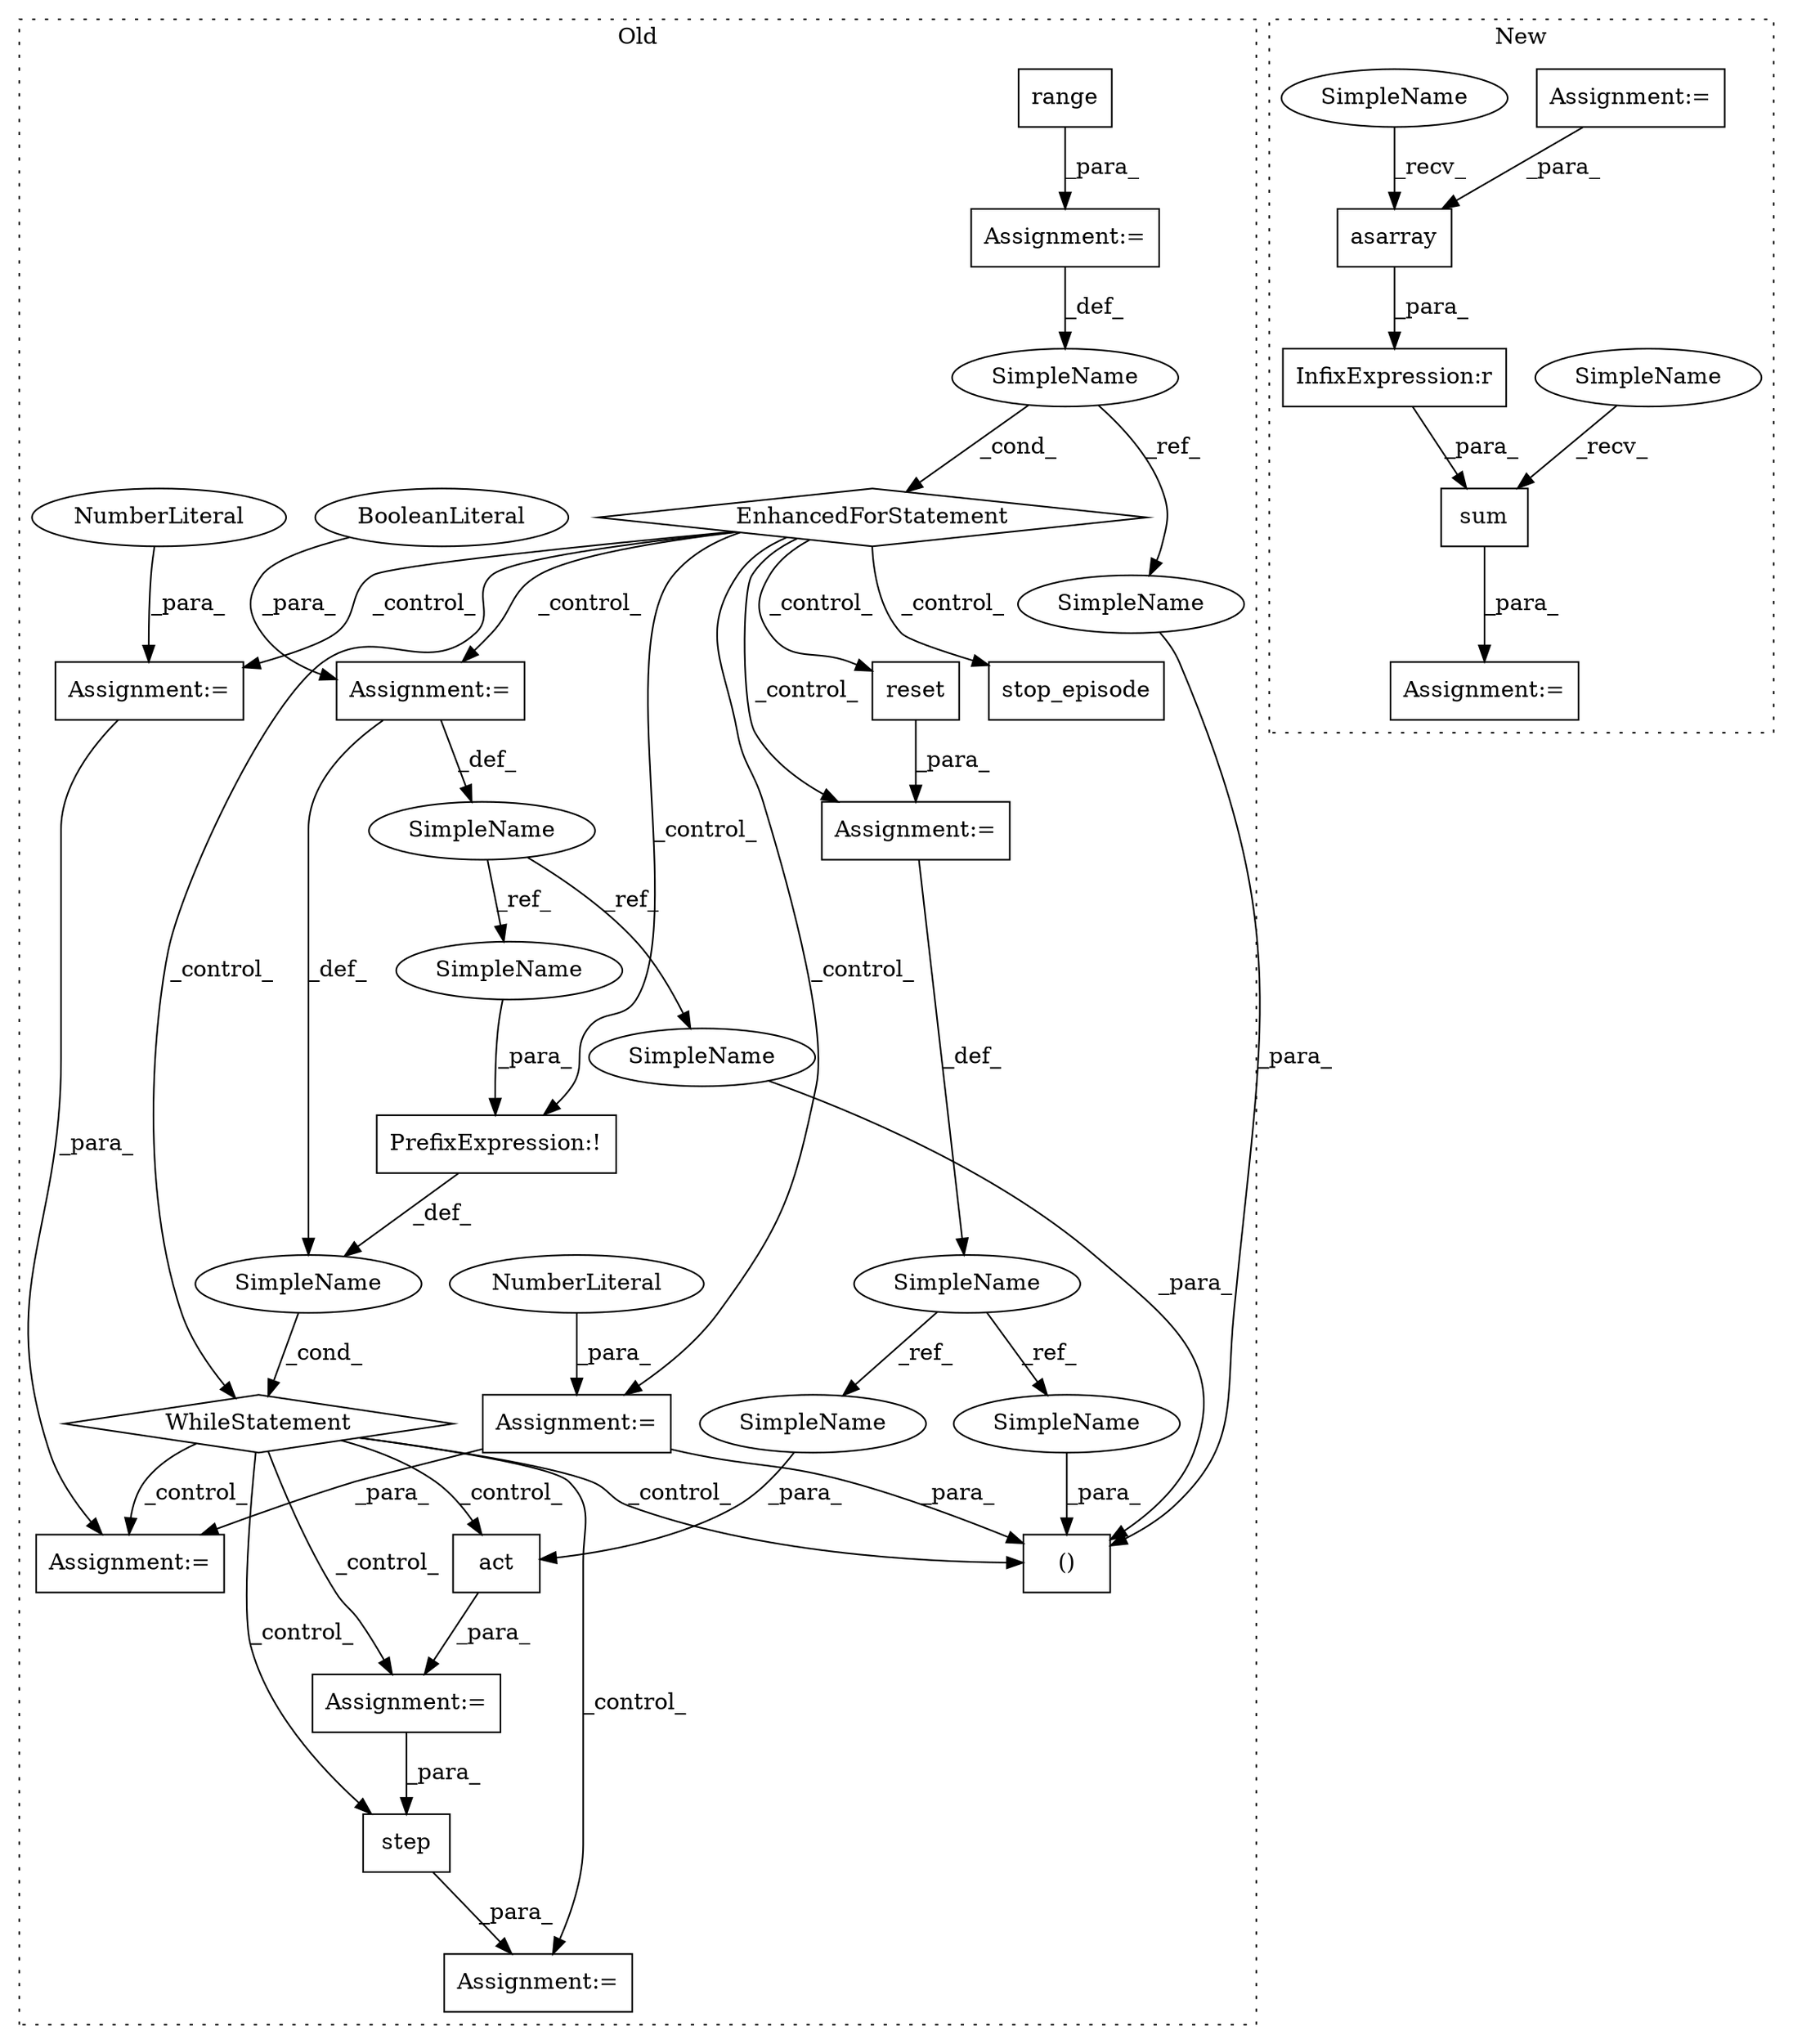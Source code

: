 digraph G {
subgraph cluster0 {
1 [label="EnhancedForStatement" a="70" s="2185,2264" l="53,2" shape="diamond"];
3 [label="Assignment:=" a="7" s="2185,2264" l="53,2" shape="box"];
5 [label="Assignment:=" a="7" s="2345" l="1" shape="box"];
6 [label="SimpleName" a="42" s="2242" l="1" shape="ellipse"];
9 [label="Assignment:=" a="7" s="2514" l="2" shape="box"];
10 [label="()" a="106" s="2421" l="53" shape="box"];
11 [label="PrefixExpression:!" a="38" s="2364" l="1" shape="box"];
12 [label="range" a="32" s="2246,2263" l="6,1" shape="box"];
13 [label="SimpleName" a="42" s="" l="" shape="ellipse"];
14 [label="reset" a="32" s="2306" l="7" shape="box"];
15 [label="step" a="32" s="2485,2496" l="5,1" shape="box"];
16 [label="Assignment:=" a="7" s="2281" l="1" shape="box"];
17 [label="Assignment:=" a="7" s="2387" l="1" shape="box"];
18 [label="Assignment:=" a="7" s="2474" l="2" shape="box"];
19 [label="Assignment:=" a="7" s="2296" l="1" shape="box"];
20 [label="WhileStatement" a="61" s="2357,2369" l="7,2" shape="diamond"];
22 [label="Assignment:=" a="7" s="2325" l="1" shape="box"];
23 [label="NumberLiteral" a="34" s="2282" l="3" shape="ellipse"];
24 [label="NumberLiteral" a="34" s="2346" l="3" shape="ellipse"];
25 [label="act" a="32" s="2394,2401" l="4,1" shape="box"];
26 [label="stop_episode" a="32" s="2544" l="14" shape="box"];
27 [label="BooleanLiteral" a="9" s="2326" l="5" shape="ellipse"];
28 [label="SimpleName" a="42" s="2321" l="4" shape="ellipse"];
29 [label="SimpleName" a="42" s="2293" l="3" shape="ellipse"];
30 [label="SimpleName" a="42" s="2473" l="1" shape="ellipse"];
31 [label="SimpleName" a="42" s="2398" l="3" shape="ellipse"];
32 [label="SimpleName" a="42" s="2421" l="3" shape="ellipse"];
33 [label="SimpleName" a="42" s="2456" l="4" shape="ellipse"];
34 [label="SimpleName" a="42" s="2365" l="4" shape="ellipse"];
label = "Old";
style="dotted";
}
subgraph cluster1 {
2 [label="asarray" a="32" s="2422,2442" l="8,1" shape="box"];
4 [label="Assignment:=" a="7" s="2405" l="1" shape="box"];
7 [label="sum" a="32" s="2412,2464" l="4,1" shape="box"];
8 [label="InfixExpression:r" a="27" s="2443" l="4" shape="box"];
21 [label="Assignment:=" a="7" s="2320" l="1" shape="box"];
35 [label="SimpleName" a="42" s="2406" l="5" shape="ellipse"];
36 [label="SimpleName" a="42" s="2416" l="5" shape="ellipse"];
label = "New";
style="dotted";
}
1 -> 20 [label="_control_"];
1 -> 26 [label="_control_"];
1 -> 14 [label="_control_"];
1 -> 5 [label="_control_"];
1 -> 22 [label="_control_"];
1 -> 16 [label="_control_"];
1 -> 19 [label="_control_"];
1 -> 11 [label="_control_"];
2 -> 8 [label="_para_"];
3 -> 6 [label="_def_"];
5 -> 10 [label="_para_"];
5 -> 9 [label="_para_"];
6 -> 30 [label="_ref_"];
6 -> 1 [label="_cond_"];
7 -> 4 [label="_para_"];
8 -> 7 [label="_para_"];
11 -> 13 [label="_def_"];
12 -> 3 [label="_para_"];
13 -> 20 [label="_cond_"];
14 -> 19 [label="_para_"];
15 -> 18 [label="_para_"];
16 -> 9 [label="_para_"];
17 -> 15 [label="_para_"];
19 -> 29 [label="_def_"];
20 -> 10 [label="_control_"];
20 -> 15 [label="_control_"];
20 -> 18 [label="_control_"];
20 -> 17 [label="_control_"];
20 -> 25 [label="_control_"];
20 -> 9 [label="_control_"];
21 -> 2 [label="_para_"];
22 -> 13 [label="_def_"];
22 -> 28 [label="_def_"];
23 -> 16 [label="_para_"];
24 -> 5 [label="_para_"];
25 -> 17 [label="_para_"];
27 -> 22 [label="_para_"];
28 -> 33 [label="_ref_"];
28 -> 34 [label="_ref_"];
29 -> 31 [label="_ref_"];
29 -> 32 [label="_ref_"];
30 -> 10 [label="_para_"];
31 -> 25 [label="_para_"];
32 -> 10 [label="_para_"];
33 -> 10 [label="_para_"];
34 -> 11 [label="_para_"];
35 -> 7 [label="_recv_"];
36 -> 2 [label="_recv_"];
}